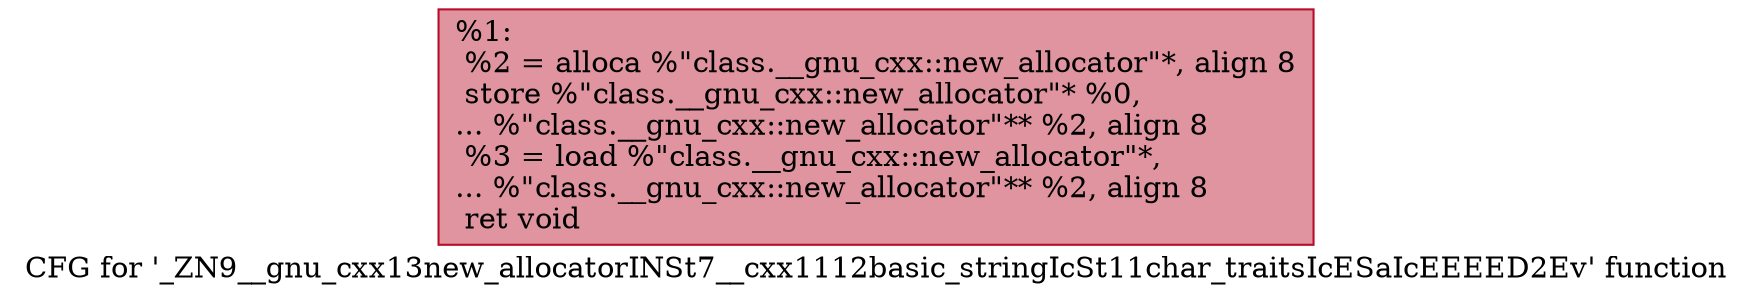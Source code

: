 digraph "CFG for '_ZN9__gnu_cxx13new_allocatorINSt7__cxx1112basic_stringIcSt11char_traitsIcESaIcEEEED2Ev' function" {
	label="CFG for '_ZN9__gnu_cxx13new_allocatorINSt7__cxx1112basic_stringIcSt11char_traitsIcESaIcEEEED2Ev' function";

	Node0x561d2df4ca80 [shape=record,color="#b70d28ff", style=filled, fillcolor="#b70d2870",label="{%1:\l  %2 = alloca %\"class.__gnu_cxx::new_allocator\"*, align 8\l  store %\"class.__gnu_cxx::new_allocator\"* %0,\l... %\"class.__gnu_cxx::new_allocator\"** %2, align 8\l  %3 = load %\"class.__gnu_cxx::new_allocator\"*,\l... %\"class.__gnu_cxx::new_allocator\"** %2, align 8\l  ret void\l}"];
}
